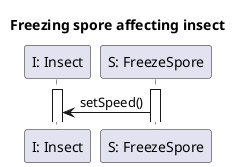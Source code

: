 @startuml InsectSpeedUp

title Freezing spore affecting insect

participant "I: Insect" as I
participant "S: FreezeSpore" as Sp

activate I
activate Sp

Sp -> I : setSpeed()

@enduml